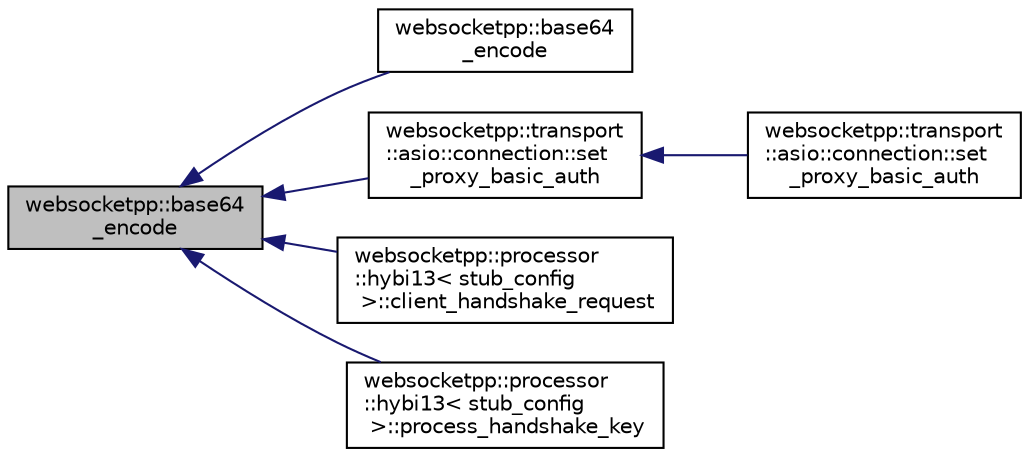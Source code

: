 digraph "websocketpp::base64_encode"
{
  edge [fontname="Helvetica",fontsize="10",labelfontname="Helvetica",labelfontsize="10"];
  node [fontname="Helvetica",fontsize="10",shape=record];
  rankdir="LR";
  Node3 [label="websocketpp::base64\l_encode",height=0.2,width=0.4,color="black", fillcolor="grey75", style="filled", fontcolor="black"];
  Node3 -> Node4 [dir="back",color="midnightblue",fontsize="10",style="solid"];
  Node4 [label="websocketpp::base64\l_encode",height=0.2,width=0.4,color="black", fillcolor="white", style="filled",URL="$namespacewebsocketpp.html#a3a167489f63491475d0069204edf71da",tooltip="Encode a string into a base64 string. "];
  Node3 -> Node5 [dir="back",color="midnightblue",fontsize="10",style="solid"];
  Node5 [label="websocketpp::transport\l::asio::connection::set\l_proxy_basic_auth",height=0.2,width=0.4,color="black", fillcolor="white", style="filled",URL="$classwebsocketpp_1_1transport_1_1asio_1_1connection.html#a99ee9d4f4043a2e3b2225cb1f03a56d1",tooltip="Set the basic auth credentials to use (exception free) "];
  Node5 -> Node6 [dir="back",color="midnightblue",fontsize="10",style="solid"];
  Node6 [label="websocketpp::transport\l::asio::connection::set\l_proxy_basic_auth",height=0.2,width=0.4,color="black", fillcolor="white", style="filled",URL="$classwebsocketpp_1_1transport_1_1asio_1_1connection.html#a0a42cbcc12974d71c0ea91d12da6b72e",tooltip="Set the basic auth credentials to use (exception) "];
  Node3 -> Node7 [dir="back",color="midnightblue",fontsize="10",style="solid"];
  Node7 [label="websocketpp::processor\l::hybi13\< stub_config\l \>::client_handshake_request",height=0.2,width=0.4,color="black", fillcolor="white", style="filled",URL="$classwebsocketpp_1_1processor_1_1hybi13.html#a587360571f5bb11b7d0c39b69566bf38",tooltip="Fill in a set of request headers for a client connection request. "];
  Node3 -> Node8 [dir="back",color="midnightblue",fontsize="10",style="solid"];
  Node8 [label="websocketpp::processor\l::hybi13\< stub_config\l \>::process_handshake_key",height=0.2,width=0.4,color="black", fillcolor="white", style="filled",URL="$classwebsocketpp_1_1processor_1_1hybi13.html#afe3d2731a39faebab5f927a13e26fb8c",tooltip="Convert a client handshake key into a server response key in place. "];
}

